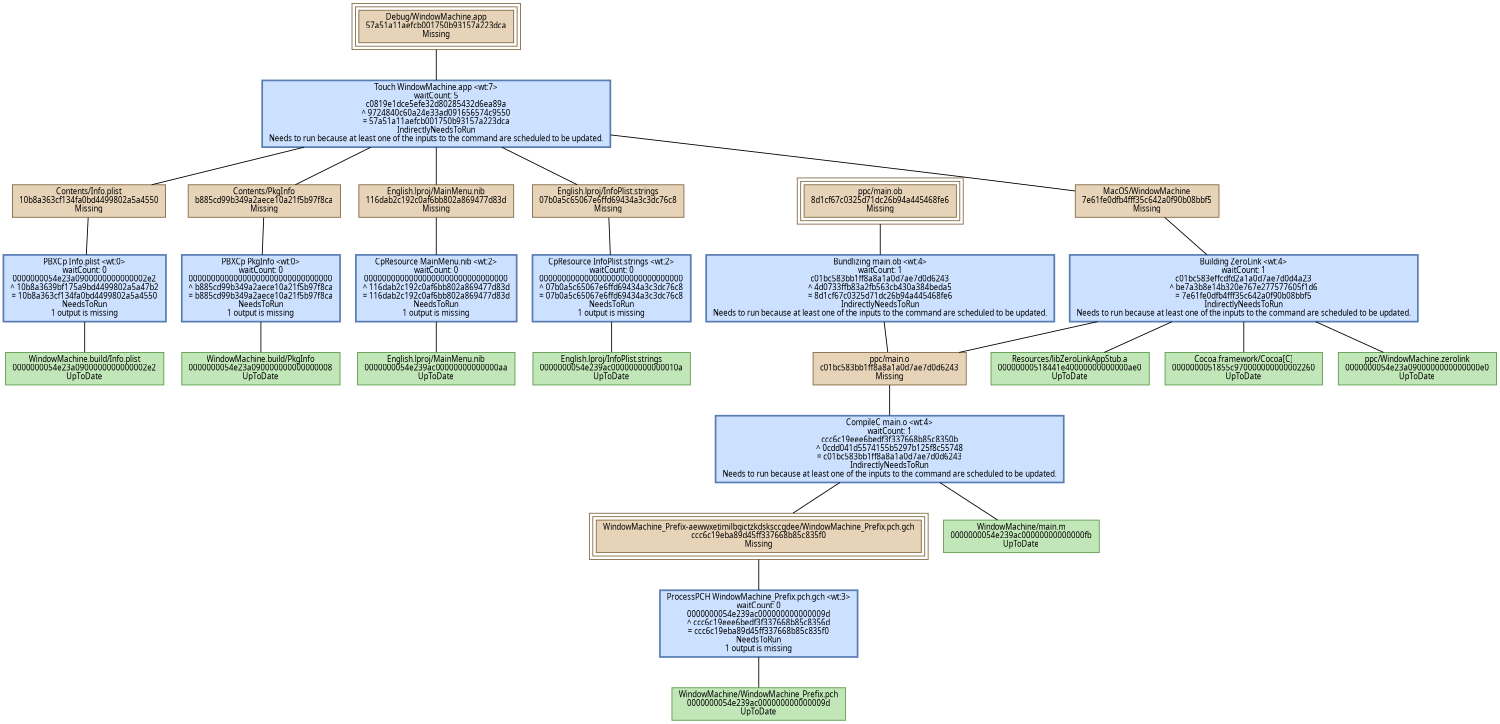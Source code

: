 digraph WindowMachine {
   size = "10.000000,8.500000";
   concentrate = false;

   node [ shape = box, style = filled, color = "0.3 0.5 0.6", fillcolor = "0.3 0.2 0.9", fontname = "Monaco", fontsize = "9" ];
   n00001 [ label = "Debug/WindowMachine.app\n57a51a11aefcb001750b93157a223dca\nMissing", color = "0.1 0.5 0.5", fillcolor = "0.1 0.2 0.9", peripheries = 3 ];
   n00002 [ label = "Contents/Info.plist\n10b8a363cf134fa0bd4499802a5a4550\nMissing", color = "0.1 0.5 0.5", fillcolor = "0.1 0.2 0.9" ];
   n00003 [ label = "WindowMachine.build/Info.plist\n0000000054e23a0900000000000002e2\nUpToDate" ];
   n00004 [ label = "Contents/PkgInfo\nb885cd99b349a2aece10a21f5b97f8ca\nMissing", color = "0.1 0.5 0.5", fillcolor = "0.1 0.2 0.9" ];
   n00005 [ label = "WindowMachine.build/PkgInfo\n0000000054e23a090000000000000008\nUpToDate" ];
   n00006 [ label = "English.lproj/MainMenu.nib\n116dab2c192c0af6bb802a869477d83d\nMissing", color = "0.1 0.5 0.5", fillcolor = "0.1 0.2 0.9" ];
   n00007 [ label = "English.lproj/MainMenu.nib\n0000000054e239ac00000000000000aa\nUpToDate" ];
   n00008 [ label = "English.lproj/InfoPlist.strings\n07b0a5c65067e6ffd69434a3c3dc76c8\nMissing", color = "0.1 0.5 0.5", fillcolor = "0.1 0.2 0.9" ];
   n00009 [ label = "English.lproj/InfoPlist.strings\n0000000054e239ac000000000000010a\nUpToDate" ];
   n00010 [ label = "ppc/main.o\nc01bc583bb1ff8a8a1a0d7ae7d0d6243\nMissing", color = "0.1 0.5 0.5", fillcolor = "0.1 0.2 0.9" ];
   n00011 [ label = "WindowMachine/WindowMachine_Prefix.pch\n0000000054e239ac000000000000009d\nUpToDate" ];
   n00012 [ label = "WindowMachine_Prefix-aewwxetimilbqictzkdsksccgdee/WindowMachine_Prefix.pch.gch\nccc6c19eba89d45ff337668b85c835f0\nMissing", color = "0.1 0.5 0.5", fillcolor = "0.1 0.2 0.9", peripheries = 3 ];
   n00013 [ label = "WindowMachine/main.m\n0000000054e239ac00000000000000fb\nUpToDate" ];
   n00014 [ label = "MacOS/WindowMachine\n7e61fe0dfb4fff35c642a0f90b08bbf5\nMissing", color = "0.1 0.5 0.5", fillcolor = "0.1 0.2 0.9" ];
   n00015 [ label = "ppc/main.ob\n8d1cf67c0325d71dc26b94a445468fe6\nMissing", color = "0.1 0.5 0.5", fillcolor = "0.1 0.2 0.9", peripheries = 3 ];
   n00016 [ label = "Resources/libZeroLinkAppStub.a\n00000000518441e40000000000000ae0\nUpToDate" ];
   n00017 [ label = "Cocoa.framework/Cocoa[C]\n0000000051855c970000000000002260\nUpToDate" ];
   n00018 [ label = "ppc/WindowMachine.zerolink\n0000000054e23a0900000000000000e0\nUpToDate" ];

   node [ shape = box, style = "filled,bold", color = "0.7 0.5 0.7", fillcolor = "0.7 0.2 1.0", fontname = "Monaco", fontsize = "9" ];
   c00001 [ label = "PBXCp Info.plist <wt:0>\nwaitCount: 0\n0000000054e23a0900000000000002e2\n^ 10b8a3639bf175a9bd4499802a5a47b2\n= 10b8a363cf134fa0bd4499802a5a4550\nNeedsToRun\n1 output is missing", color = "0.6 0.5 0.7", fillcolor = "0.6 0.2 1.0" ];
   c00002 [ label = "PBXCp PkgInfo <wt:0>\nwaitCount: 0\n00000000000000000000000000000000\n^ b885cd99b349a2aece10a21f5b97f8ca\n= b885cd99b349a2aece10a21f5b97f8ca\nNeedsToRun\n1 output is missing", color = "0.6 0.5 0.7", fillcolor = "0.6 0.2 1.0" ];
   c00003 [ label = "CpResource MainMenu.nib <wt:2>\nwaitCount: 0\n00000000000000000000000000000000\n^ 116dab2c192c0af6bb802a869477d83d\n= 116dab2c192c0af6bb802a869477d83d\nNeedsToRun\n1 output is missing", color = "0.6 0.5 0.7", fillcolor = "0.6 0.2 1.0" ];
   c00004 [ label = "CpResource InfoPlist.strings <wt:2>\nwaitCount: 0\n00000000000000000000000000000000\n^ 07b0a5c65067e6ffd69434a3c3dc76c8\n= 07b0a5c65067e6ffd69434a3c3dc76c8\nNeedsToRun\n1 output is missing", color = "0.6 0.5 0.7", fillcolor = "0.6 0.2 1.0" ];
   c00005 [ label = "CompileC main.o <wt:4>\nwaitCount: 1\nccc6c19eee6bedf3f337668b85c8350b\n^ 0cdd041d5574155b5297b125f8c55748\n= c01bc583bb1ff8a8a1a0d7ae7d0d6243\nIndirectlyNeedsToRun\nNeeds to run because at least one of the inputs to the command are scheduled to be updated.", color = "0.6 0.5 0.7", fillcolor = "0.6 0.2 1.0" ];
   c00006 [ label = "ProcessPCH WindowMachine_Prefix.pch.gch <wt:3>\nwaitCount: 0\n0000000054e239ac000000000000009d\n^ ccc6c19eee6bedf3f337668b85c8356d\n= ccc6c19eba89d45ff337668b85c835f0\nNeedsToRun\n1 output is missing", color = "0.6 0.5 0.7", fillcolor = "0.6 0.2 1.0" ];
   c00007 [ label = "Bundlizing main.ob <wt:4>\nwaitCount: 1\nc01bc583bb1ff8a8a1a0d7ae7d0d6243\n^ 4d0733ffb83a2fb563cb430a384beda5\n= 8d1cf67c0325d71dc26b94a445468fe6\nIndirectlyNeedsToRun\nNeeds to run because at least one of the inputs to the command are scheduled to be updated.", color = "0.6 0.5 0.7", fillcolor = "0.6 0.2 1.0" ];
   c00008 [ label = "Building ZeroLink <wt:4>\nwaitCount: 1\nc01bc583effcdfd2a1a0d7ae7d0d4a23\n^ be7a3b8e14b320e767e277577605f1d6\n= 7e61fe0dfb4fff35c642a0f90b08bbf5\nIndirectlyNeedsToRun\nNeeds to run because at least one of the inputs to the command are scheduled to be updated.", color = "0.6 0.5 0.7", fillcolor = "0.6 0.2 1.0" ];
   c00009 [ label = "Touch WindowMachine.app <wt:7>\nwaitCount: 5\nc0819e1dce5efe32d80285432d6ea89a\n^ 9724840c60a24e33ad091656574c9550\n= 57a51a11aefcb001750b93157a223dca\nIndirectlyNeedsToRun\nNeeds to run because at least one of the inputs to the command are scheduled to be updated.", color = "0.6 0.5 0.7", fillcolor = "0.6 0.2 1.0" ];

   edge [ style = solid, color = black, arrowhead = none, arrowtail = normal ];
   n00001 -> { c00009 };
   n00002 -> { c00001 };
   n00004 -> { c00002 };
   n00006 -> { c00003 };
   n00008 -> { c00004 };
   n00010 -> { c00005 };
   n00012 -> { c00006 };
   n00014 -> { c00008 };
   n00015 -> { c00007 };
   c00001 -> { n00003 };
   c00002 -> { n00005 n00005 };
   c00003 -> { n00007 n00007 };
   c00004 -> { n00009 n00009 };
   c00005 -> { n00012 n00013 };
   c00006 -> { n00011 };
   c00007 -> { n00010 };
   c00008 -> { n00010 n00016 n00017 n00018 };
   c00009 -> { n00002 n00004 n00006 n00008 n00014 };

   edge [ style = solid, color = gray60, arrowhead = none, arrowtail = normal ];
}
